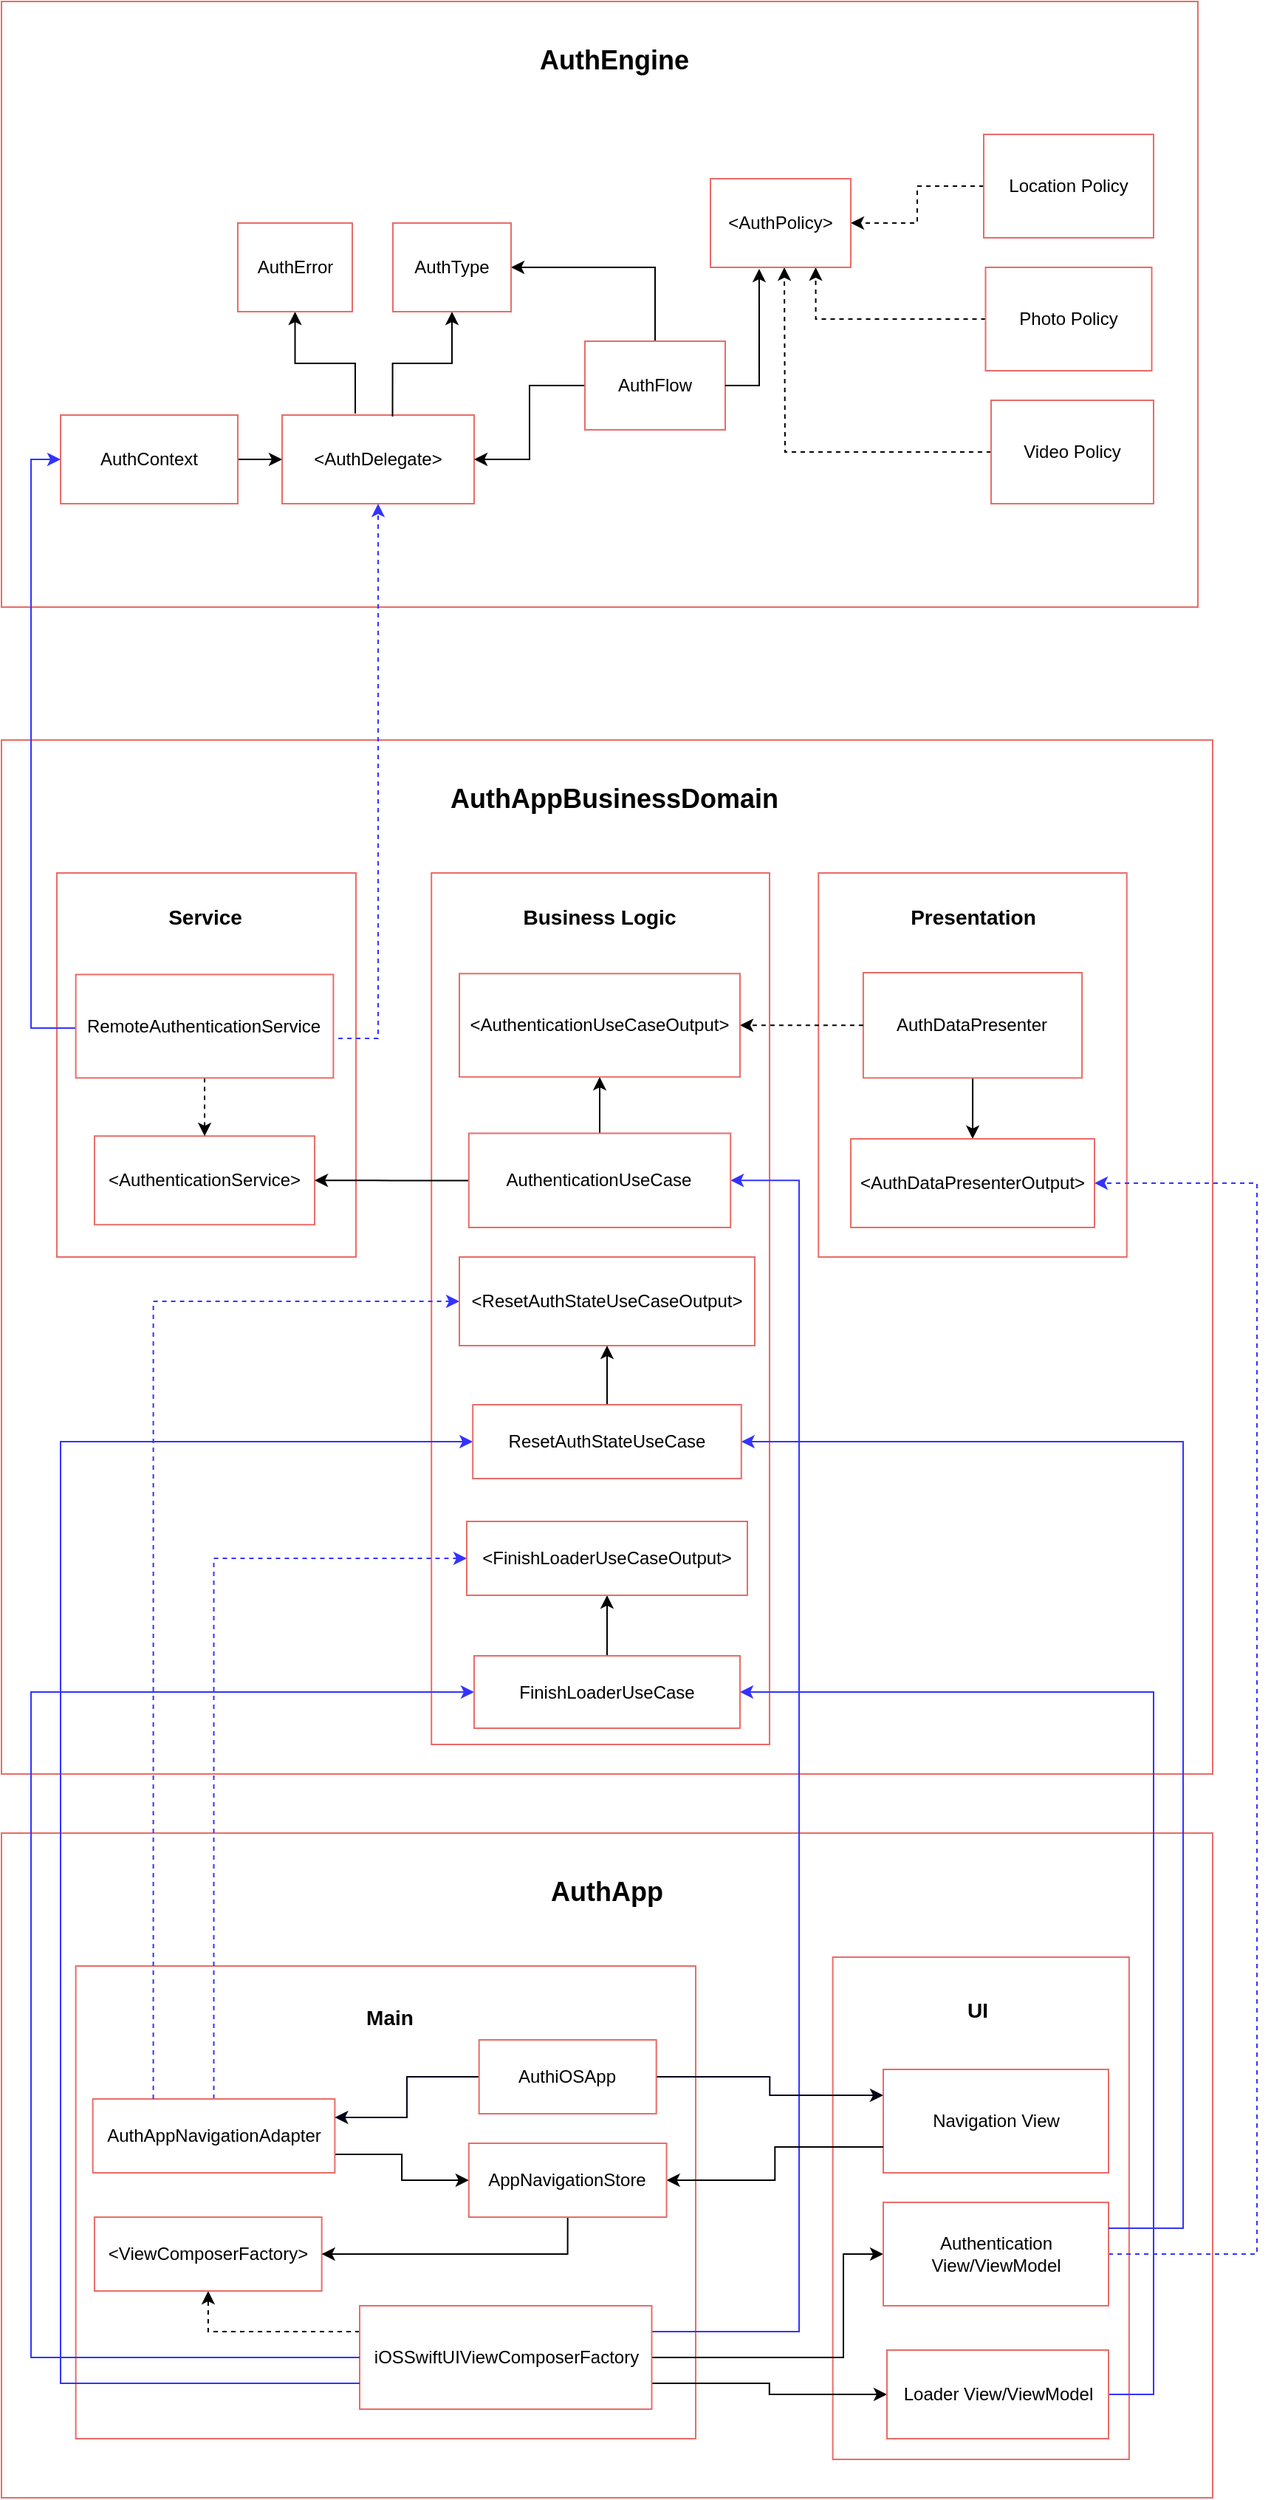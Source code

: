 <mxfile version="13.7.3" type="device"><diagram id="U7xRmPeDOnYri2zcTyFD" name="Page-1"><mxGraphModel dx="1106" dy="738" grid="1" gridSize="10" guides="1" tooltips="1" connect="1" arrows="1" fold="1" page="1" pageScale="1" pageWidth="827" pageHeight="1169" math="0" shadow="0"><root><mxCell id="0"/><mxCell id="1" parent="0"/><mxCell id="cC4lTvLTxMx55kCcBqUn-72" value="" style="rounded=0;whiteSpace=wrap;html=1;strokeColor=#EA6B66;" parent="1" vertex="1"><mxGeometry x="230" y="1330" width="820" height="450" as="geometry"/></mxCell><mxCell id="cC4lTvLTxMx55kCcBqUn-80" value="" style="rounded=0;whiteSpace=wrap;html=1;strokeColor=#EA6B66;" parent="1" vertex="1"><mxGeometry x="792.82" y="1414" width="200.62" height="340" as="geometry"/></mxCell><mxCell id="cC4lTvLTxMx55kCcBqUn-78" value="" style="rounded=0;whiteSpace=wrap;html=1;strokeColor=#EA6B66;" parent="1" vertex="1"><mxGeometry x="280.32" y="1420" width="419.68" height="320" as="geometry"/></mxCell><mxCell id="cC4lTvLTxMx55kCcBqUn-9" value="&lt;h4&gt;&lt;br&gt;&lt;/h4&gt;" style="rounded=0;whiteSpace=wrap;html=1;strokeColor=#EA6B66;" parent="1" vertex="1"><mxGeometry x="230" y="590" width="820" height="700" as="geometry"/></mxCell><mxCell id="cC4lTvLTxMx55kCcBqUn-3" value="" style="rounded=0;whiteSpace=wrap;html=1;strokeColor=#EA6B66;" parent="1" vertex="1"><mxGeometry x="230" y="90" width="810" height="410" as="geometry"/></mxCell><mxCell id="cC4lTvLTxMx55kCcBqUn-11" value="&lt;b style=&quot;font-size: 18px&quot;&gt;AuthAppBusinessDomain&lt;/b&gt;" style="text;html=1;strokeColor=none;fillColor=none;align=center;verticalAlign=middle;whiteSpace=wrap;rounded=0;" parent="1" vertex="1"><mxGeometry x="625" y="620" width="40" height="20" as="geometry"/></mxCell><mxCell id="cC4lTvLTxMx55kCcBqUn-18" value="&lt;font style=&quot;font-size: 18px&quot;&gt;&lt;b&gt;AuthEngine&lt;/b&gt;&lt;/font&gt;" style="text;html=1;strokeColor=none;fillColor=none;align=center;verticalAlign=middle;whiteSpace=wrap;rounded=0;" parent="1" vertex="1"><mxGeometry x="620" y="110" width="50" height="40" as="geometry"/></mxCell><mxCell id="cC4lTvLTxMx55kCcBqUn-47" style="edgeStyle=orthogonalEdgeStyle;rounded=0;orthogonalLoop=1;jettySize=auto;html=1;entryX=1;entryY=0.5;entryDx=0;entryDy=0;dashed=1;" parent="1" source="cC4lTvLTxMx55kCcBqUn-21" target="cC4lTvLTxMx55kCcBqUn-45" edge="1"><mxGeometry relative="1" as="geometry"/></mxCell><mxCell id="cC4lTvLTxMx55kCcBqUn-21" value="Location Policy" style="rounded=0;whiteSpace=wrap;html=1;strokeColor=#EA6B66;" parent="1" vertex="1"><mxGeometry x="895" y="180" width="115" height="70" as="geometry"/></mxCell><mxCell id="cC4lTvLTxMx55kCcBqUn-48" style="edgeStyle=orthogonalEdgeStyle;rounded=0;orthogonalLoop=1;jettySize=auto;html=1;entryX=0.75;entryY=1;entryDx=0;entryDy=0;dashed=1;" parent="1" source="cC4lTvLTxMx55kCcBqUn-22" target="cC4lTvLTxMx55kCcBqUn-45" edge="1"><mxGeometry relative="1" as="geometry"/></mxCell><mxCell id="cC4lTvLTxMx55kCcBqUn-22" value="Photo Policy" style="rounded=0;whiteSpace=wrap;html=1;strokeColor=#EA6B66;" parent="1" vertex="1"><mxGeometry x="896.25" y="270" width="112.5" height="70" as="geometry"/></mxCell><mxCell id="cC4lTvLTxMx55kCcBqUn-49" style="edgeStyle=orthogonalEdgeStyle;rounded=0;orthogonalLoop=1;jettySize=auto;html=1;dashed=1;" parent="1" source="cC4lTvLTxMx55kCcBqUn-23" edge="1"><mxGeometry relative="1" as="geometry"><mxPoint x="760" y="270" as="targetPoint"/></mxGeometry></mxCell><mxCell id="cC4lTvLTxMx55kCcBqUn-23" value="Video Policy" style="rounded=0;whiteSpace=wrap;html=1;strokeColor=#EA6B66;" parent="1" vertex="1"><mxGeometry x="900" y="360" width="110" height="70" as="geometry"/></mxCell><mxCell id="cC4lTvLTxMx55kCcBqUn-28" value="&amp;lt;AuthDelegate&amp;gt;" style="rounded=0;whiteSpace=wrap;html=1;strokeColor=#EA6B66;" parent="1" vertex="1"><mxGeometry x="420" y="370" width="130" height="60" as="geometry"/></mxCell><mxCell id="cC4lTvLTxMx55kCcBqUn-39" value="" style="edgeStyle=orthogonalEdgeStyle;rounded=0;orthogonalLoop=1;jettySize=auto;html=1;exitX=0.381;exitY=-0.017;exitDx=0;exitDy=0;exitPerimeter=0;" parent="1" source="cC4lTvLTxMx55kCcBqUn-28" target="cC4lTvLTxMx55kCcBqUn-29" edge="1"><mxGeometry relative="1" as="geometry"/></mxCell><mxCell id="cC4lTvLTxMx55kCcBqUn-29" value="AuthError" style="rounded=0;whiteSpace=wrap;html=1;strokeColor=#EA6B66;" parent="1" vertex="1"><mxGeometry x="390" y="240" width="77.5" height="60" as="geometry"/></mxCell><mxCell id="cC4lTvLTxMx55kCcBqUn-40" value="" style="edgeStyle=orthogonalEdgeStyle;rounded=0;orthogonalLoop=1;jettySize=auto;html=1;exitX=0.575;exitY=0.017;exitDx=0;exitDy=0;exitPerimeter=0;" parent="1" source="cC4lTvLTxMx55kCcBqUn-28" target="cC4lTvLTxMx55kCcBqUn-30" edge="1"><mxGeometry relative="1" as="geometry"/></mxCell><mxCell id="cC4lTvLTxMx55kCcBqUn-43" style="edgeStyle=orthogonalEdgeStyle;rounded=0;orthogonalLoop=1;jettySize=auto;html=1;exitX=0.5;exitY=0;exitDx=0;exitDy=0;entryX=1;entryY=0.5;entryDx=0;entryDy=0;" parent="1" source="cC4lTvLTxMx55kCcBqUn-41" target="cC4lTvLTxMx55kCcBqUn-30" edge="1"><mxGeometry relative="1" as="geometry"/></mxCell><mxCell id="cC4lTvLTxMx55kCcBqUn-30" value="AuthType" style="rounded=0;whiteSpace=wrap;html=1;strokeColor=#EA6B66;" parent="1" vertex="1"><mxGeometry x="495" y="240" width="80" height="60" as="geometry"/></mxCell><mxCell id="cC4lTvLTxMx55kCcBqUn-33" value="" style="edgeStyle=orthogonalEdgeStyle;rounded=0;orthogonalLoop=1;jettySize=auto;html=1;" parent="1" source="cC4lTvLTxMx55kCcBqUn-32" target="cC4lTvLTxMx55kCcBqUn-28" edge="1"><mxGeometry relative="1" as="geometry"/></mxCell><mxCell id="cC4lTvLTxMx55kCcBqUn-32" value="AuthContext" style="rounded=0;whiteSpace=wrap;html=1;strokeColor=#EA6B66;" parent="1" vertex="1"><mxGeometry x="270" y="370" width="120" height="60" as="geometry"/></mxCell><mxCell id="cC4lTvLTxMx55kCcBqUn-44" value="" style="edgeStyle=orthogonalEdgeStyle;rounded=0;orthogonalLoop=1;jettySize=auto;html=1;" parent="1" source="cC4lTvLTxMx55kCcBqUn-41" target="cC4lTvLTxMx55kCcBqUn-28" edge="1"><mxGeometry relative="1" as="geometry"/></mxCell><mxCell id="cC4lTvLTxMx55kCcBqUn-41" value="AuthFlow" style="rounded=0;whiteSpace=wrap;html=1;strokeColor=#EA6B66;" parent="1" vertex="1"><mxGeometry x="625" y="320" width="95" height="60" as="geometry"/></mxCell><mxCell id="cC4lTvLTxMx55kCcBqUn-46" style="edgeStyle=orthogonalEdgeStyle;rounded=0;orthogonalLoop=1;jettySize=auto;html=1;exitX=1;exitY=0.5;exitDx=0;exitDy=0;entryX=0.347;entryY=1.017;entryDx=0;entryDy=0;entryPerimeter=0;" parent="1" source="cC4lTvLTxMx55kCcBqUn-41" target="cC4lTvLTxMx55kCcBqUn-45" edge="1"><mxGeometry relative="1" as="geometry"/></mxCell><mxCell id="cC4lTvLTxMx55kCcBqUn-45" value="&amp;lt;AuthPolicy&amp;gt;" style="rounded=0;whiteSpace=wrap;html=1;strokeColor=#EA6B66;" parent="1" vertex="1"><mxGeometry x="710" y="210" width="95" height="60" as="geometry"/></mxCell><mxCell id="cC4lTvLTxMx55kCcBqUn-51" value="&lt;p class=&quot;p1&quot; style=&quot;margin: 0px ; font-stretch: normal ; font-size: 18px ; line-height: normal ; font-family: &amp;#34;menlo&amp;#34; ; color: rgb(11 , 79 , 121) ; background-color: rgb(255 , 255 , 255)&quot;&gt;&lt;br&gt;&lt;/p&gt;" style="rounded=0;whiteSpace=wrap;html=1;strokeColor=#EA6B66;" parent="1" vertex="1"><mxGeometry x="267.5" y="680" width="202.5" height="260" as="geometry"/></mxCell><mxCell id="cC4lTvLTxMx55kCcBqUn-52" value="&amp;lt;AuthenticationService&amp;gt;" style="rounded=0;whiteSpace=wrap;html=1;strokeColor=#EA6B66;" parent="1" vertex="1"><mxGeometry x="292.96" y="858.13" width="149.07" height="60" as="geometry"/></mxCell><mxCell id="cC4lTvLTxMx55kCcBqUn-54" value="" style="edgeStyle=orthogonalEdgeStyle;rounded=0;orthogonalLoop=1;jettySize=auto;html=1;dashed=1;" parent="1" source="cC4lTvLTxMx55kCcBqUn-53" target="cC4lTvLTxMx55kCcBqUn-52" edge="1"><mxGeometry relative="1" as="geometry"/></mxCell><mxCell id="cC4lTvLTxMx55kCcBqUn-57" style="edgeStyle=orthogonalEdgeStyle;rounded=0;orthogonalLoop=1;jettySize=auto;html=1;dashed=1;exitX=0.992;exitY=0.6;exitDx=0;exitDy=0;exitPerimeter=0;entryX=0.5;entryY=1;entryDx=0;entryDy=0;strokeColor=#3333FF;" parent="1" source="cC4lTvLTxMx55kCcBqUn-53" target="cC4lTvLTxMx55kCcBqUn-28" edge="1"><mxGeometry relative="1" as="geometry"><Array as="points"><mxPoint x="485" y="792"/></Array></mxGeometry></mxCell><mxCell id="cC4lTvLTxMx55kCcBqUn-58" style="edgeStyle=orthogonalEdgeStyle;rounded=0;orthogonalLoop=1;jettySize=auto;html=1;exitX=0;exitY=0.5;exitDx=0;exitDy=0;entryX=0;entryY=0.5;entryDx=0;entryDy=0;strokeColor=#3333FF;" parent="1" source="cC4lTvLTxMx55kCcBqUn-53" target="cC4lTvLTxMx55kCcBqUn-32" edge="1"><mxGeometry relative="1" as="geometry"><Array as="points"><mxPoint x="250" y="785"/><mxPoint x="250" y="400"/></Array></mxGeometry></mxCell><mxCell id="cC4lTvLTxMx55kCcBqUn-53" value="RemoteAuthenticationService" style="rounded=0;whiteSpace=wrap;html=1;strokeColor=#EA6B66;" parent="1" vertex="1"><mxGeometry x="280.32" y="748.75" width="174.37" height="70" as="geometry"/></mxCell><mxCell id="cC4lTvLTxMx55kCcBqUn-55" value="&lt;b&gt;&lt;font style=&quot;font-size: 14px&quot;&gt;Service&lt;/font&gt;&lt;/b&gt;" style="text;html=1;strokeColor=none;fillColor=none;align=center;verticalAlign=middle;whiteSpace=wrap;rounded=0;" parent="1" vertex="1"><mxGeometry x="347.5" y="700" width="40" height="20" as="geometry"/></mxCell><mxCell id="cC4lTvLTxMx55kCcBqUn-59" value="&lt;p class=&quot;p1&quot; style=&quot;margin: 0px ; font-stretch: normal ; font-size: 18px ; line-height: normal ; font-family: &amp;#34;menlo&amp;#34; ; color: rgb(11 , 79 , 121) ; background-color: rgb(255 , 255 , 255)&quot;&gt;&lt;br&gt;&lt;/p&gt;" style="rounded=0;whiteSpace=wrap;html=1;strokeColor=#EA6B66;" parent="1" vertex="1"><mxGeometry x="783.13" y="680" width="208.75" height="260" as="geometry"/></mxCell><mxCell id="cC4lTvLTxMx55kCcBqUn-62" value="" style="edgeStyle=orthogonalEdgeStyle;rounded=0;orthogonalLoop=1;jettySize=auto;html=1;" parent="1" source="cC4lTvLTxMx55kCcBqUn-60" target="cC4lTvLTxMx55kCcBqUn-61" edge="1"><mxGeometry relative="1" as="geometry"/></mxCell><mxCell id="cC4lTvLTxMx55kCcBqUn-60" value="AuthDataPresenter" style="rounded=0;whiteSpace=wrap;html=1;strokeColor=#EA6B66;" parent="1" vertex="1"><mxGeometry x="813.45" y="747.5" width="148.11" height="71.25" as="geometry"/></mxCell><mxCell id="cC4lTvLTxMx55kCcBqUn-61" value="&amp;lt;AuthDataPresenterOutput&amp;gt;" style="rounded=0;whiteSpace=wrap;html=1;strokeColor=#EA6B66;" parent="1" vertex="1"><mxGeometry x="805" y="860" width="165" height="60" as="geometry"/></mxCell><mxCell id="cC4lTvLTxMx55kCcBqUn-64" value="&lt;p class=&quot;p1&quot; style=&quot;margin: 0px ; font-stretch: normal ; font-size: 18px ; line-height: normal ; font-family: &amp;#34;menlo&amp;#34; ; color: rgb(11 , 79 , 121) ; background-color: rgb(255 , 255 , 255)&quot;&gt;&lt;br&gt;&lt;/p&gt;" style="rounded=0;whiteSpace=wrap;html=1;strokeColor=#EA6B66;" parent="1" vertex="1"><mxGeometry x="521.1" y="680" width="228.9" height="590" as="geometry"/></mxCell><mxCell id="cC4lTvLTxMx55kCcBqUn-65" value="&lt;b&gt;&lt;font style=&quot;font-size: 14px&quot;&gt;Presentation&lt;/font&gt;&lt;/b&gt;" style="text;html=1;strokeColor=none;fillColor=none;align=center;verticalAlign=middle;whiteSpace=wrap;rounded=0;" parent="1" vertex="1"><mxGeometry x="867.5" y="700" width="40" height="20" as="geometry"/></mxCell><mxCell id="cC4lTvLTxMx55kCcBqUn-67" style="edgeStyle=orthogonalEdgeStyle;rounded=0;orthogonalLoop=1;jettySize=auto;html=1;dashed=1;exitX=0;exitY=0.5;exitDx=0;exitDy=0;" parent="1" source="cC4lTvLTxMx55kCcBqUn-60" target="cC4lTvLTxMx55kCcBqUn-66" edge="1"><mxGeometry relative="1" as="geometry"/></mxCell><mxCell id="cC4lTvLTxMx55kCcBqUn-66" value="&amp;lt;AuthenticationUseCaseOutput&amp;gt;" style="rounded=0;whiteSpace=wrap;html=1;strokeColor=#EA6B66;" parent="1" vertex="1"><mxGeometry x="540" y="748.13" width="190" height="70" as="geometry"/></mxCell><mxCell id="cC4lTvLTxMx55kCcBqUn-69" value="" style="edgeStyle=orthogonalEdgeStyle;rounded=0;orthogonalLoop=1;jettySize=auto;html=1;" parent="1" source="cC4lTvLTxMx55kCcBqUn-68" target="cC4lTvLTxMx55kCcBqUn-66" edge="1"><mxGeometry relative="1" as="geometry"/></mxCell><mxCell id="cC4lTvLTxMx55kCcBqUn-71" style="edgeStyle=orthogonalEdgeStyle;rounded=0;orthogonalLoop=1;jettySize=auto;html=1;entryX=1;entryY=0.5;entryDx=0;entryDy=0;" parent="1" source="cC4lTvLTxMx55kCcBqUn-68" target="cC4lTvLTxMx55kCcBqUn-52" edge="1"><mxGeometry relative="1" as="geometry"/></mxCell><mxCell id="cC4lTvLTxMx55kCcBqUn-108" style="edgeStyle=orthogonalEdgeStyle;rounded=0;orthogonalLoop=1;jettySize=auto;html=1;exitX=1;exitY=0.25;exitDx=0;exitDy=0;entryX=1;entryY=0.5;entryDx=0;entryDy=0;strokeColor=#3333FF;" parent="1" source="cC4lTvLTxMx55kCcBqUn-76" target="cC4lTvLTxMx55kCcBqUn-68" edge="1"><mxGeometry relative="1" as="geometry"><Array as="points"><mxPoint x="770" y="1668"/><mxPoint x="770" y="888"/></Array></mxGeometry></mxCell><mxCell id="cC4lTvLTxMx55kCcBqUn-68" value="AuthenticationUseCase" style="rounded=0;whiteSpace=wrap;html=1;strokeColor=#EA6B66;" parent="1" vertex="1"><mxGeometry x="546.41" y="856.25" width="177.19" height="63.75" as="geometry"/></mxCell><mxCell id="cC4lTvLTxMx55kCcBqUn-70" value="&lt;b&gt;&lt;font style=&quot;font-size: 14px&quot;&gt;Business Logic&lt;/font&gt;&lt;/b&gt;" style="text;html=1;strokeColor=none;fillColor=none;align=center;verticalAlign=middle;whiteSpace=wrap;rounded=0;" parent="1" vertex="1"><mxGeometry x="565" y="700" width="140" height="20" as="geometry"/></mxCell><mxCell id="cC4lTvLTxMx55kCcBqUn-73" value="&lt;b style=&quot;font-family: &amp;#34;helvetica&amp;#34; ; font-size: 18px&quot;&gt;AuthApp&lt;/b&gt;" style="text;html=1;strokeColor=none;fillColor=none;align=center;verticalAlign=middle;whiteSpace=wrap;rounded=0;" parent="1" vertex="1"><mxGeometry x="620" y="1360" width="40" height="20" as="geometry"/></mxCell><mxCell id="cC4lTvLTxMx55kCcBqUn-84" style="edgeStyle=orthogonalEdgeStyle;rounded=0;orthogonalLoop=1;jettySize=auto;html=1;entryX=0;entryY=0.5;entryDx=0;entryDy=0;exitX=1;exitY=0.5;exitDx=0;exitDy=0;" parent="1" source="cC4lTvLTxMx55kCcBqUn-76" target="cC4lTvLTxMx55kCcBqUn-82" edge="1"><mxGeometry relative="1" as="geometry"><Array as="points"><mxPoint x="800" y="1685"/><mxPoint x="800" y="1615"/></Array></mxGeometry></mxCell><mxCell id="cC4lTvLTxMx55kCcBqUn-85" style="edgeStyle=orthogonalEdgeStyle;rounded=0;orthogonalLoop=1;jettySize=auto;html=1;entryX=0;entryY=0.5;entryDx=0;entryDy=0;exitX=1;exitY=0.75;exitDx=0;exitDy=0;" parent="1" source="cC4lTvLTxMx55kCcBqUn-76" target="cC4lTvLTxMx55kCcBqUn-83" edge="1"><mxGeometry relative="1" as="geometry"/></mxCell><mxCell id="cC4lTvLTxMx55kCcBqUn-88" value="" style="edgeStyle=orthogonalEdgeStyle;rounded=0;orthogonalLoop=1;jettySize=auto;html=1;dashed=1;exitX=0;exitY=0.25;exitDx=0;exitDy=0;" parent="1" source="cC4lTvLTxMx55kCcBqUn-76" target="cC4lTvLTxMx55kCcBqUn-87" edge="1"><mxGeometry relative="1" as="geometry"/></mxCell><mxCell id="cC4lTvLTxMx55kCcBqUn-76" value="iOSSwiftUIViewComposerFactory" style="rounded=0;whiteSpace=wrap;html=1;strokeColor=#EA6B66;" parent="1" vertex="1"><mxGeometry x="472.5" y="1650" width="197.75" height="70" as="geometry"/></mxCell><mxCell id="cC4lTvLTxMx55kCcBqUn-92" value="" style="edgeStyle=orthogonalEdgeStyle;rounded=0;orthogonalLoop=1;jettySize=auto;html=1;exitX=1;exitY=0.75;exitDx=0;exitDy=0;" parent="1" source="cC4lTvLTxMx55kCcBqUn-77" target="cC4lTvLTxMx55kCcBqUn-89" edge="1"><mxGeometry relative="1" as="geometry"/></mxCell><mxCell id="cC4lTvLTxMx55kCcBqUn-102" style="edgeStyle=orthogonalEdgeStyle;rounded=0;orthogonalLoop=1;jettySize=auto;html=1;dashed=1;entryX=0;entryY=0.5;entryDx=0;entryDy=0;strokeColor=#3333FF;" parent="1" source="cC4lTvLTxMx55kCcBqUn-77" target="cC4lTvLTxMx55kCcBqUn-98" edge="1"><mxGeometry relative="1" as="geometry"><Array as="points"><mxPoint x="374" y="1144"/></Array></mxGeometry></mxCell><mxCell id="cC4lTvLTxMx55kCcBqUn-77" value="AuthAppNavigationAdapter" style="rounded=0;whiteSpace=wrap;html=1;strokeColor=#EA6B66;" parent="1" vertex="1"><mxGeometry x="291.82" y="1510" width="163.87" height="50" as="geometry"/></mxCell><mxCell id="cC4lTvLTxMx55kCcBqUn-79" value="&lt;b&gt;&lt;font style=&quot;font-size: 14px&quot;&gt;Main&lt;/font&gt;&lt;/b&gt;" style="text;html=1;strokeColor=none;fillColor=none;align=center;verticalAlign=middle;whiteSpace=wrap;rounded=0;" parent="1" vertex="1"><mxGeometry x="472.5" y="1440" width="40" height="30" as="geometry"/></mxCell><mxCell id="cC4lTvLTxMx55kCcBqUn-81" value="&lt;b&gt;&lt;font style=&quot;font-size: 14px&quot;&gt;UI&lt;/font&gt;&lt;/b&gt;" style="text;html=1;strokeColor=none;fillColor=none;align=center;verticalAlign=middle;whiteSpace=wrap;rounded=0;" parent="1" vertex="1"><mxGeometry x="871.13" y="1440" width="40" height="20" as="geometry"/></mxCell><mxCell id="cC4lTvLTxMx55kCcBqUn-94" style="edgeStyle=orthogonalEdgeStyle;rounded=0;orthogonalLoop=1;jettySize=auto;html=1;entryX=1;entryY=0.5;entryDx=0;entryDy=0;exitX=1;exitY=0.5;exitDx=0;exitDy=0;dashed=1;strokeColor=#3333FF;" parent="1" source="cC4lTvLTxMx55kCcBqUn-82" target="cC4lTvLTxMx55kCcBqUn-61" edge="1"><mxGeometry relative="1" as="geometry"><Array as="points"><mxPoint x="1080" y="1615"/><mxPoint x="1080" y="890"/></Array></mxGeometry></mxCell><mxCell id="cC4lTvLTxMx55kCcBqUn-82" value="Authentication View/ViewModel" style="rounded=0;whiteSpace=wrap;html=1;strokeColor=#EA6B66;" parent="1" vertex="1"><mxGeometry x="827" y="1580" width="152.5" height="70" as="geometry"/></mxCell><mxCell id="C-PqDfsmICeW04JLOL_O-1" style="edgeStyle=orthogonalEdgeStyle;rounded=0;orthogonalLoop=1;jettySize=auto;html=1;entryX=1;entryY=0.5;entryDx=0;entryDy=0;strokeColor=#3333FF;" edge="1" parent="1" source="cC4lTvLTxMx55kCcBqUn-83" target="cC4lTvLTxMx55kCcBqUn-97"><mxGeometry relative="1" as="geometry"><Array as="points"><mxPoint x="1010" y="1710"/><mxPoint x="1010" y="1235"/></Array></mxGeometry></mxCell><mxCell id="cC4lTvLTxMx55kCcBqUn-83" value="Loader View/ViewModel" style="rounded=0;whiteSpace=wrap;html=1;strokeColor=#EA6B66;" parent="1" vertex="1"><mxGeometry x="829.5" y="1680" width="150" height="60" as="geometry"/></mxCell><mxCell id="cC4lTvLTxMx55kCcBqUn-86" value="Navigation View" style="rounded=0;whiteSpace=wrap;html=1;strokeColor=#EA6B66;" parent="1" vertex="1"><mxGeometry x="827" y="1490" width="152.5" height="70" as="geometry"/></mxCell><mxCell id="cC4lTvLTxMx55kCcBqUn-87" value="&amp;lt;ViewComposerFactory&amp;gt;" style="rounded=0;whiteSpace=wrap;html=1;strokeColor=#EA6B66;" parent="1" vertex="1"><mxGeometry x="292.96" y="1590" width="153.87" height="50" as="geometry"/></mxCell><mxCell id="cC4lTvLTxMx55kCcBqUn-90" style="edgeStyle=orthogonalEdgeStyle;rounded=0;orthogonalLoop=1;jettySize=auto;html=1;exitX=0;exitY=0.75;exitDx=0;exitDy=0;" parent="1" source="cC4lTvLTxMx55kCcBqUn-86" target="cC4lTvLTxMx55kCcBqUn-89" edge="1"><mxGeometry relative="1" as="geometry"/></mxCell><mxCell id="cC4lTvLTxMx55kCcBqUn-101" style="edgeStyle=orthogonalEdgeStyle;rounded=0;orthogonalLoop=1;jettySize=auto;html=1;entryX=1;entryY=0.5;entryDx=0;entryDy=0;exitX=0.5;exitY=1;exitDx=0;exitDy=0;" parent="1" source="cC4lTvLTxMx55kCcBqUn-89" target="cC4lTvLTxMx55kCcBqUn-87" edge="1"><mxGeometry relative="1" as="geometry"/></mxCell><mxCell id="cC4lTvLTxMx55kCcBqUn-89" value="AppNavigationStore" style="rounded=0;whiteSpace=wrap;html=1;strokeColor=#EA6B66;" parent="1" vertex="1"><mxGeometry x="546.41" y="1540" width="133.87" height="50" as="geometry"/></mxCell><mxCell id="cC4lTvLTxMx55kCcBqUn-103" style="edgeStyle=orthogonalEdgeStyle;rounded=0;orthogonalLoop=1;jettySize=auto;html=1;dashed=1;exitX=0.25;exitY=0;exitDx=0;exitDy=0;strokeColor=#3333FF;" parent="1" source="cC4lTvLTxMx55kCcBqUn-77" target="cC4lTvLTxMx55kCcBqUn-95" edge="1"><mxGeometry relative="1" as="geometry"><Array as="points"><mxPoint x="333" y="970"/></Array></mxGeometry></mxCell><mxCell id="cC4lTvLTxMx55kCcBqUn-95" value="&amp;lt;ResetAuthStateUseCaseOutput&amp;gt;" style="rounded=0;whiteSpace=wrap;html=1;strokeColor=#EA6B66;" parent="1" vertex="1"><mxGeometry x="540" y="940" width="200" height="60" as="geometry"/></mxCell><mxCell id="cC4lTvLTxMx55kCcBqUn-99" value="" style="edgeStyle=orthogonalEdgeStyle;rounded=0;orthogonalLoop=1;jettySize=auto;html=1;" parent="1" source="cC4lTvLTxMx55kCcBqUn-96" target="cC4lTvLTxMx55kCcBqUn-95" edge="1"><mxGeometry relative="1" as="geometry"/></mxCell><mxCell id="cC4lTvLTxMx55kCcBqUn-110" style="edgeStyle=orthogonalEdgeStyle;rounded=0;orthogonalLoop=1;jettySize=auto;html=1;exitX=0;exitY=0.75;exitDx=0;exitDy=0;strokeColor=#3333FF;" parent="1" source="cC4lTvLTxMx55kCcBqUn-76" target="cC4lTvLTxMx55kCcBqUn-96" edge="1"><mxGeometry relative="1" as="geometry"><Array as="points"><mxPoint x="270" y="1703"/><mxPoint x="270" y="1065"/></Array></mxGeometry></mxCell><mxCell id="C-PqDfsmICeW04JLOL_O-2" style="edgeStyle=orthogonalEdgeStyle;rounded=0;orthogonalLoop=1;jettySize=auto;html=1;strokeColor=#3333FF;exitX=1;exitY=0.25;exitDx=0;exitDy=0;" edge="1" parent="1" source="cC4lTvLTxMx55kCcBqUn-82" target="cC4lTvLTxMx55kCcBqUn-96"><mxGeometry relative="1" as="geometry"><Array as="points"><mxPoint x="1030" y="1598"/><mxPoint x="1030" y="1065"/></Array></mxGeometry></mxCell><mxCell id="cC4lTvLTxMx55kCcBqUn-96" value="ResetAuthStateUseCase" style="rounded=0;whiteSpace=wrap;html=1;strokeColor=#EA6B66;" parent="1" vertex="1"><mxGeometry x="549.1" y="1040" width="181.79" height="50" as="geometry"/></mxCell><mxCell id="cC4lTvLTxMx55kCcBqUn-100" value="" style="edgeStyle=orthogonalEdgeStyle;rounded=0;orthogonalLoop=1;jettySize=auto;html=1;" parent="1" source="cC4lTvLTxMx55kCcBqUn-97" target="cC4lTvLTxMx55kCcBqUn-98" edge="1"><mxGeometry relative="1" as="geometry"/></mxCell><mxCell id="cC4lTvLTxMx55kCcBqUn-98" value="&amp;lt;FinishLoaderUseCaseOutput&amp;gt;" style="rounded=0;whiteSpace=wrap;html=1;strokeColor=#EA6B66;" parent="1" vertex="1"><mxGeometry x="544.99" y="1119" width="190" height="50" as="geometry"/></mxCell><mxCell id="cC4lTvLTxMx55kCcBqUn-109" style="edgeStyle=orthogonalEdgeStyle;rounded=0;orthogonalLoop=1;jettySize=auto;html=1;exitX=0;exitY=0.5;exitDx=0;exitDy=0;entryX=0;entryY=0.5;entryDx=0;entryDy=0;strokeColor=#3333FF;" parent="1" source="cC4lTvLTxMx55kCcBqUn-76" target="cC4lTvLTxMx55kCcBqUn-97" edge="1"><mxGeometry relative="1" as="geometry"><Array as="points"><mxPoint x="250" y="1685"/><mxPoint x="250" y="1235"/></Array></mxGeometry></mxCell><mxCell id="cC4lTvLTxMx55kCcBqUn-97" value="FinishLoaderUseCase" style="rounded=0;whiteSpace=wrap;html=1;strokeColor=#EA6B66;" parent="1" vertex="1"><mxGeometry x="549.99" y="1210" width="180" height="49" as="geometry"/></mxCell><mxCell id="cC4lTvLTxMx55kCcBqUn-112" style="edgeStyle=orthogonalEdgeStyle;rounded=0;orthogonalLoop=1;jettySize=auto;html=1;entryX=0;entryY=0.25;entryDx=0;entryDy=0;strokeColor=#05031A;" parent="1" source="cC4lTvLTxMx55kCcBqUn-111" target="cC4lTvLTxMx55kCcBqUn-86" edge="1"><mxGeometry relative="1" as="geometry"/></mxCell><mxCell id="cC4lTvLTxMx55kCcBqUn-114" style="edgeStyle=orthogonalEdgeStyle;rounded=0;orthogonalLoop=1;jettySize=auto;html=1;entryX=1;entryY=0.25;entryDx=0;entryDy=0;strokeColor=#05031A;" parent="1" source="cC4lTvLTxMx55kCcBqUn-111" target="cC4lTvLTxMx55kCcBqUn-77" edge="1"><mxGeometry relative="1" as="geometry"/></mxCell><mxCell id="cC4lTvLTxMx55kCcBqUn-111" value="AuthiOSApp" style="rounded=0;whiteSpace=wrap;html=1;strokeColor=#EA6B66;" parent="1" vertex="1"><mxGeometry x="553.34" y="1470" width="120" height="50" as="geometry"/></mxCell></root></mxGraphModel></diagram></mxfile>